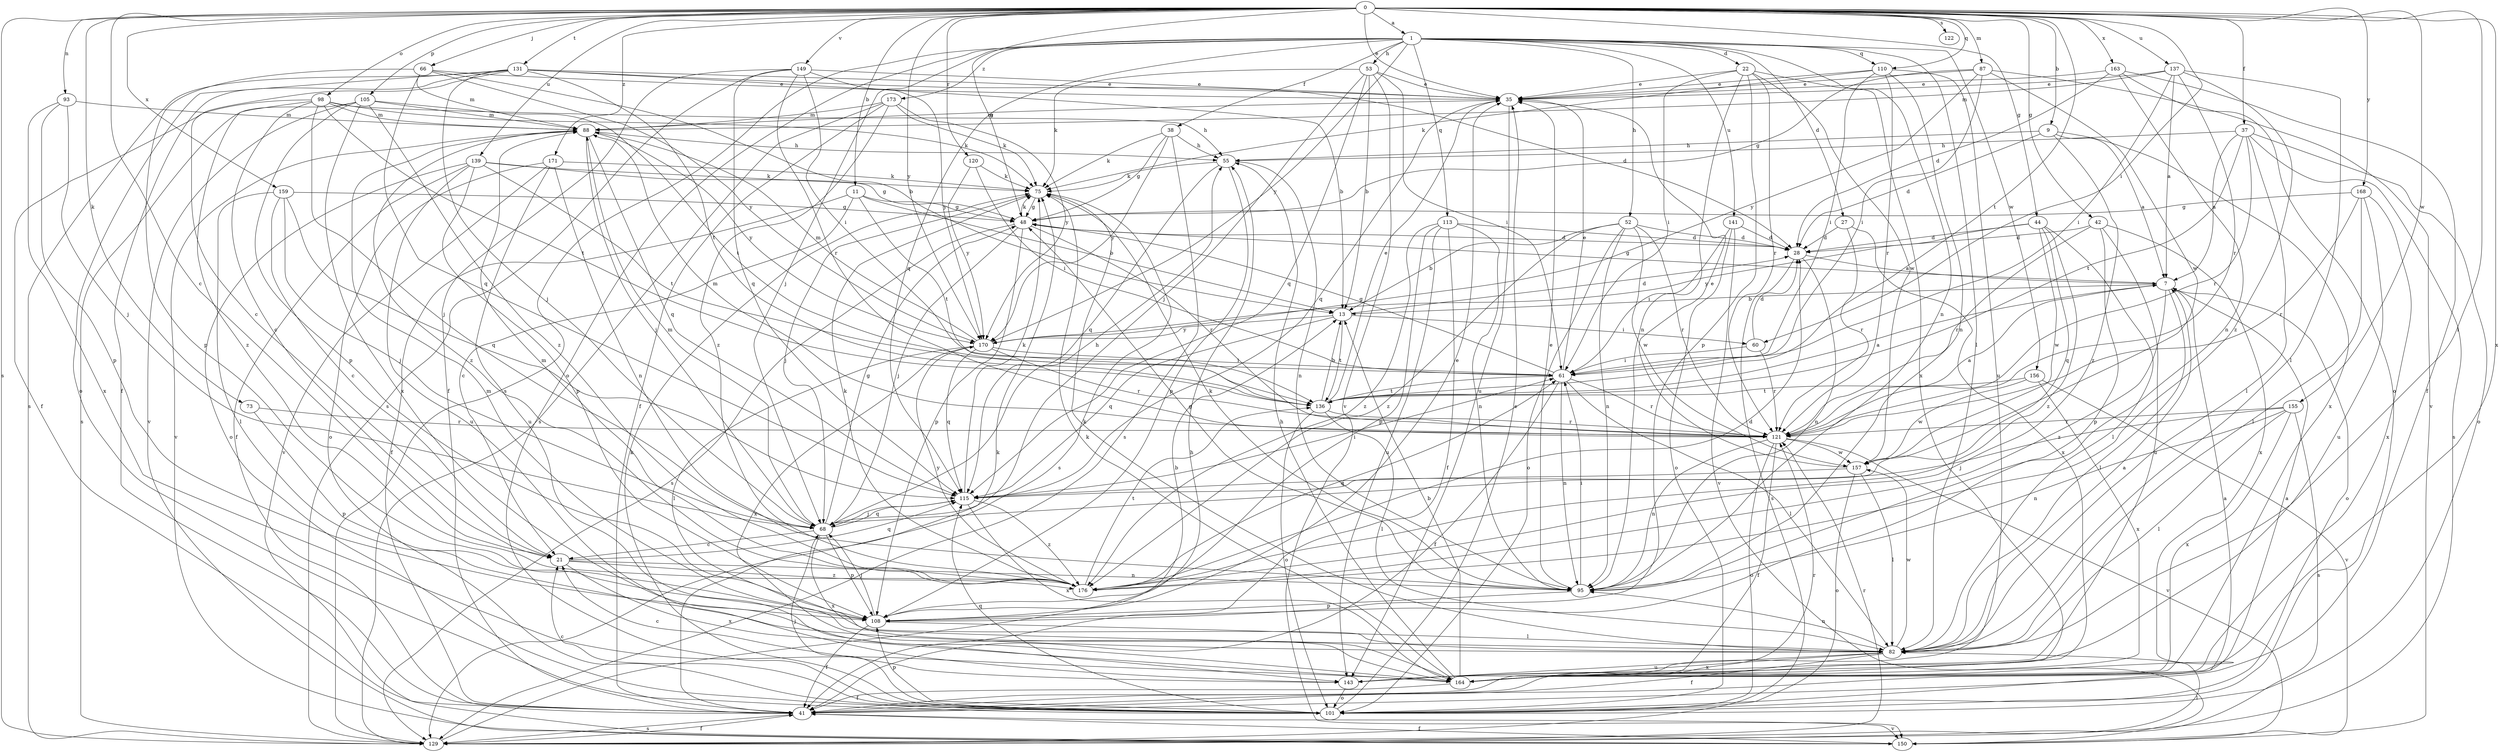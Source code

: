 strict digraph  {
0;
1;
7;
9;
11;
13;
21;
22;
27;
28;
35;
37;
38;
41;
42;
44;
48;
52;
53;
55;
60;
61;
66;
68;
73;
75;
82;
87;
88;
93;
95;
98;
101;
105;
108;
110;
113;
115;
120;
121;
122;
129;
131;
136;
137;
139;
141;
143;
149;
150;
155;
156;
157;
159;
163;
164;
168;
170;
171;
173;
176;
0 -> 1  [label=a];
0 -> 9  [label=b];
0 -> 11  [label=b];
0 -> 21  [label=c];
0 -> 35  [label=e];
0 -> 37  [label=f];
0 -> 42  [label=g];
0 -> 44  [label=g];
0 -> 48  [label=g];
0 -> 60  [label=i];
0 -> 66  [label=j];
0 -> 73  [label=k];
0 -> 82  [label=l];
0 -> 87  [label=m];
0 -> 93  [label=n];
0 -> 98  [label=o];
0 -> 105  [label=p];
0 -> 110  [label=q];
0 -> 120  [label=r];
0 -> 122  [label=s];
0 -> 129  [label=s];
0 -> 131  [label=t];
0 -> 136  [label=t];
0 -> 137  [label=u];
0 -> 139  [label=u];
0 -> 149  [label=v];
0 -> 155  [label=w];
0 -> 159  [label=x];
0 -> 163  [label=x];
0 -> 164  [label=x];
0 -> 168  [label=y];
0 -> 170  [label=y];
0 -> 171  [label=z];
1 -> 22  [label=d];
1 -> 27  [label=d];
1 -> 38  [label=f];
1 -> 52  [label=h];
1 -> 53  [label=h];
1 -> 68  [label=j];
1 -> 82  [label=l];
1 -> 95  [label=n];
1 -> 101  [label=o];
1 -> 110  [label=q];
1 -> 113  [label=q];
1 -> 115  [label=q];
1 -> 129  [label=s];
1 -> 141  [label=u];
1 -> 156  [label=w];
1 -> 170  [label=y];
1 -> 173  [label=z];
7 -> 13  [label=b];
7 -> 48  [label=g];
7 -> 82  [label=l];
7 -> 101  [label=o];
7 -> 176  [label=z];
9 -> 7  [label=a];
9 -> 28  [label=d];
9 -> 55  [label=h];
9 -> 164  [label=x];
9 -> 176  [label=z];
11 -> 13  [label=b];
11 -> 21  [label=c];
11 -> 41  [label=f];
11 -> 48  [label=g];
11 -> 136  [label=t];
13 -> 28  [label=d];
13 -> 60  [label=i];
13 -> 115  [label=q];
13 -> 136  [label=t];
13 -> 170  [label=y];
21 -> 95  [label=n];
21 -> 115  [label=q];
21 -> 164  [label=x];
21 -> 176  [label=z];
22 -> 35  [label=e];
22 -> 61  [label=i];
22 -> 95  [label=n];
22 -> 108  [label=p];
22 -> 121  [label=r];
22 -> 157  [label=w];
22 -> 164  [label=x];
27 -> 28  [label=d];
27 -> 121  [label=r];
27 -> 164  [label=x];
28 -> 7  [label=a];
28 -> 95  [label=n];
28 -> 129  [label=s];
35 -> 88  [label=m];
35 -> 115  [label=q];
35 -> 143  [label=u];
37 -> 7  [label=a];
37 -> 55  [label=h];
37 -> 82  [label=l];
37 -> 101  [label=o];
37 -> 121  [label=r];
37 -> 129  [label=s];
37 -> 136  [label=t];
38 -> 48  [label=g];
38 -> 55  [label=h];
38 -> 75  [label=k];
38 -> 129  [label=s];
38 -> 170  [label=y];
41 -> 7  [label=a];
41 -> 75  [label=k];
41 -> 121  [label=r];
41 -> 129  [label=s];
41 -> 150  [label=v];
42 -> 28  [label=d];
42 -> 108  [label=p];
42 -> 121  [label=r];
42 -> 143  [label=u];
42 -> 164  [label=x];
44 -> 28  [label=d];
44 -> 82  [label=l];
44 -> 115  [label=q];
44 -> 157  [label=w];
44 -> 170  [label=y];
44 -> 176  [label=z];
48 -> 28  [label=d];
48 -> 68  [label=j];
48 -> 75  [label=k];
48 -> 108  [label=p];
48 -> 121  [label=r];
48 -> 129  [label=s];
52 -> 13  [label=b];
52 -> 28  [label=d];
52 -> 95  [label=n];
52 -> 101  [label=o];
52 -> 121  [label=r];
52 -> 157  [label=w];
52 -> 176  [label=z];
53 -> 13  [label=b];
53 -> 35  [label=e];
53 -> 61  [label=i];
53 -> 68  [label=j];
53 -> 75  [label=k];
53 -> 115  [label=q];
53 -> 150  [label=v];
55 -> 75  [label=k];
55 -> 95  [label=n];
55 -> 108  [label=p];
55 -> 115  [label=q];
60 -> 28  [label=d];
60 -> 61  [label=i];
60 -> 121  [label=r];
61 -> 35  [label=e];
61 -> 41  [label=f];
61 -> 48  [label=g];
61 -> 82  [label=l];
61 -> 95  [label=n];
61 -> 121  [label=r];
61 -> 136  [label=t];
66 -> 13  [label=b];
66 -> 35  [label=e];
66 -> 88  [label=m];
66 -> 108  [label=p];
66 -> 115  [label=q];
66 -> 170  [label=y];
68 -> 21  [label=c];
68 -> 48  [label=g];
68 -> 55  [label=h];
68 -> 88  [label=m];
68 -> 108  [label=p];
68 -> 115  [label=q];
68 -> 164  [label=x];
73 -> 108  [label=p];
73 -> 121  [label=r];
75 -> 48  [label=g];
75 -> 68  [label=j];
75 -> 129  [label=s];
82 -> 7  [label=a];
82 -> 41  [label=f];
82 -> 75  [label=k];
82 -> 88  [label=m];
82 -> 95  [label=n];
82 -> 143  [label=u];
82 -> 157  [label=w];
82 -> 164  [label=x];
87 -> 35  [label=e];
87 -> 48  [label=g];
87 -> 61  [label=i];
87 -> 150  [label=v];
87 -> 157  [label=w];
87 -> 170  [label=y];
88 -> 55  [label=h];
88 -> 68  [label=j];
88 -> 115  [label=q];
88 -> 150  [label=v];
88 -> 170  [label=y];
88 -> 176  [label=z];
93 -> 68  [label=j];
93 -> 88  [label=m];
93 -> 108  [label=p];
93 -> 164  [label=x];
95 -> 35  [label=e];
95 -> 48  [label=g];
95 -> 61  [label=i];
95 -> 75  [label=k];
95 -> 108  [label=p];
98 -> 21  [label=c];
98 -> 41  [label=f];
98 -> 55  [label=h];
98 -> 68  [label=j];
98 -> 75  [label=k];
98 -> 88  [label=m];
98 -> 136  [label=t];
98 -> 176  [label=z];
101 -> 7  [label=a];
101 -> 21  [label=c];
101 -> 35  [label=e];
101 -> 68  [label=j];
101 -> 75  [label=k];
101 -> 108  [label=p];
101 -> 115  [label=q];
105 -> 88  [label=m];
105 -> 108  [label=p];
105 -> 129  [label=s];
105 -> 136  [label=t];
105 -> 150  [label=v];
105 -> 164  [label=x];
105 -> 176  [label=z];
108 -> 13  [label=b];
108 -> 35  [label=e];
108 -> 41  [label=f];
108 -> 68  [label=j];
108 -> 82  [label=l];
110 -> 35  [label=e];
110 -> 61  [label=i];
110 -> 75  [label=k];
110 -> 95  [label=n];
110 -> 121  [label=r];
110 -> 143  [label=u];
113 -> 28  [label=d];
113 -> 41  [label=f];
113 -> 95  [label=n];
113 -> 108  [label=p];
113 -> 143  [label=u];
113 -> 176  [label=z];
115 -> 61  [label=i];
115 -> 68  [label=j];
115 -> 75  [label=k];
115 -> 164  [label=x];
115 -> 176  [label=z];
120 -> 61  [label=i];
120 -> 75  [label=k];
120 -> 170  [label=y];
121 -> 7  [label=a];
121 -> 41  [label=f];
121 -> 88  [label=m];
121 -> 95  [label=n];
121 -> 101  [label=o];
121 -> 150  [label=v];
121 -> 157  [label=w];
129 -> 41  [label=f];
129 -> 55  [label=h];
129 -> 82  [label=l];
129 -> 121  [label=r];
131 -> 13  [label=b];
131 -> 21  [label=c];
131 -> 28  [label=d];
131 -> 35  [label=e];
131 -> 41  [label=f];
131 -> 68  [label=j];
131 -> 101  [label=o];
131 -> 129  [label=s];
131 -> 136  [label=t];
136 -> 7  [label=a];
136 -> 13  [label=b];
136 -> 35  [label=e];
136 -> 82  [label=l];
136 -> 101  [label=o];
136 -> 121  [label=r];
137 -> 7  [label=a];
137 -> 35  [label=e];
137 -> 61  [label=i];
137 -> 82  [label=l];
137 -> 88  [label=m];
137 -> 121  [label=r];
137 -> 176  [label=z];
139 -> 41  [label=f];
139 -> 48  [label=g];
139 -> 75  [label=k];
139 -> 101  [label=o];
139 -> 108  [label=p];
139 -> 136  [label=t];
139 -> 143  [label=u];
141 -> 28  [label=d];
141 -> 61  [label=i];
141 -> 101  [label=o];
141 -> 150  [label=v];
143 -> 21  [label=c];
143 -> 101  [label=o];
149 -> 35  [label=e];
149 -> 41  [label=f];
149 -> 61  [label=i];
149 -> 115  [label=q];
149 -> 121  [label=r];
149 -> 129  [label=s];
149 -> 170  [label=y];
150 -> 41  [label=f];
155 -> 68  [label=j];
155 -> 82  [label=l];
155 -> 95  [label=n];
155 -> 121  [label=r];
155 -> 129  [label=s];
155 -> 164  [label=x];
156 -> 136  [label=t];
156 -> 150  [label=v];
156 -> 157  [label=w];
156 -> 164  [label=x];
157 -> 35  [label=e];
157 -> 82  [label=l];
157 -> 101  [label=o];
157 -> 115  [label=q];
159 -> 21  [label=c];
159 -> 48  [label=g];
159 -> 68  [label=j];
159 -> 82  [label=l];
159 -> 115  [label=q];
163 -> 28  [label=d];
163 -> 35  [label=e];
163 -> 41  [label=f];
163 -> 95  [label=n];
163 -> 101  [label=o];
164 -> 13  [label=b];
164 -> 41  [label=f];
164 -> 55  [label=h];
164 -> 75  [label=k];
168 -> 48  [label=g];
168 -> 82  [label=l];
168 -> 121  [label=r];
168 -> 143  [label=u];
168 -> 164  [label=x];
170 -> 61  [label=i];
170 -> 82  [label=l];
170 -> 88  [label=m];
170 -> 115  [label=q];
170 -> 121  [label=r];
170 -> 164  [label=x];
171 -> 75  [label=k];
171 -> 95  [label=n];
171 -> 101  [label=o];
171 -> 143  [label=u];
171 -> 150  [label=v];
173 -> 41  [label=f];
173 -> 75  [label=k];
173 -> 88  [label=m];
173 -> 129  [label=s];
173 -> 170  [label=y];
173 -> 176  [label=z];
176 -> 28  [label=d];
176 -> 61  [label=i];
176 -> 75  [label=k];
176 -> 88  [label=m];
176 -> 136  [label=t];
176 -> 170  [label=y];
}
